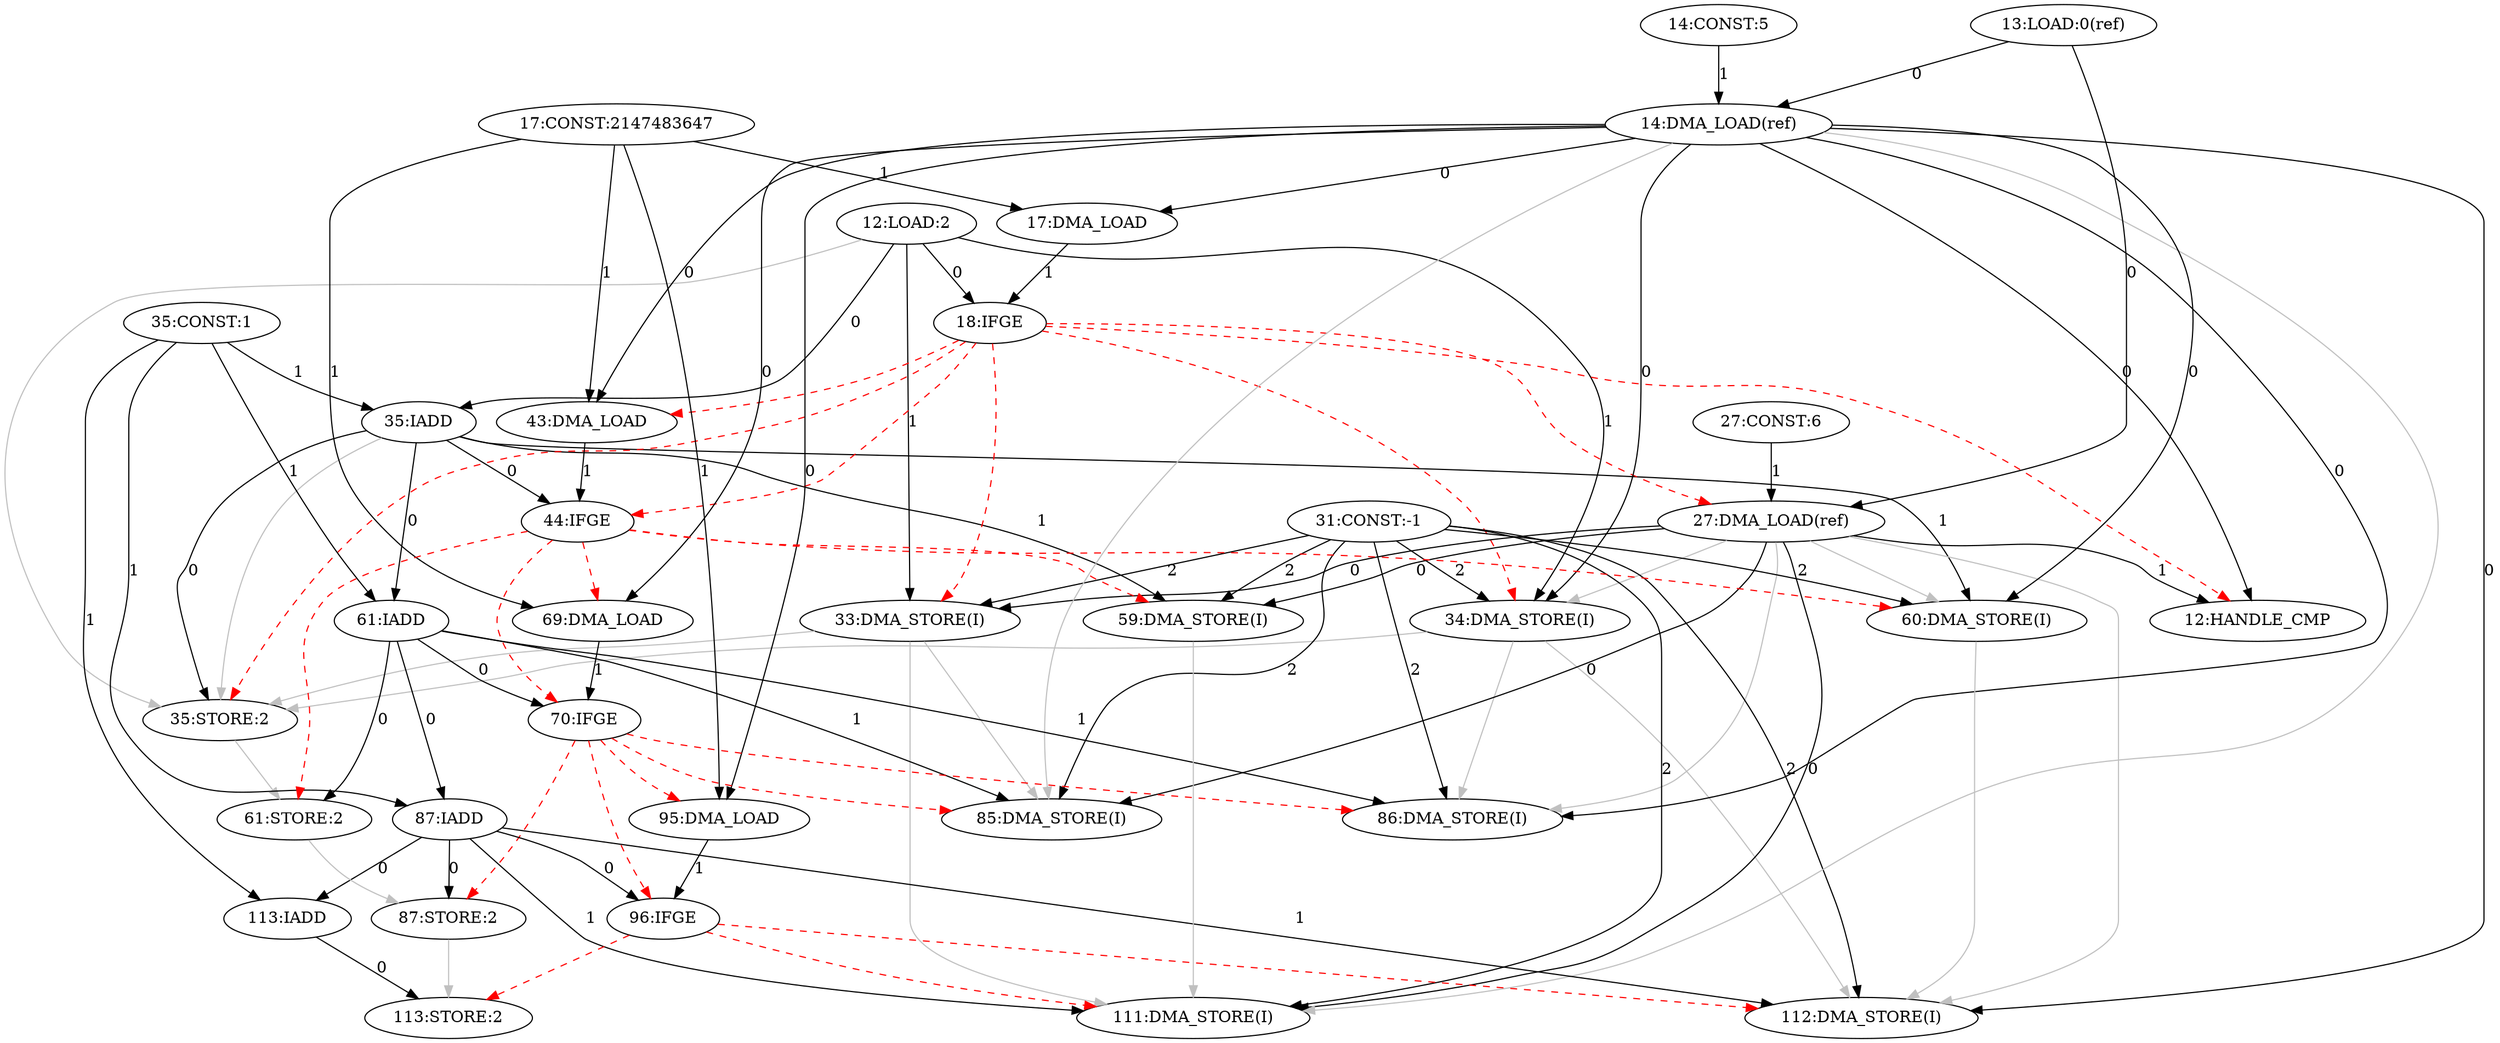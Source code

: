 digraph depgraph {
"35:IADD" -> "35:STORE:2"[label=0];
"12:LOAD:2" -> "35:STORE:2"[color=gray];
"18:IFGE" -> "35:STORE:2"[color=red,style=dashed];
"33:DMA_STORE(I)" -> "35:STORE:2"[color=gray];
"34:DMA_STORE(I)" -> "35:STORE:2"[color=gray];
"35:IADD" -> "35:STORE:2"[color=gray];
"12:LOAD:2" -> "18:IFGE"[label=0];
"17:DMA_LOAD" -> "18:IFGE"[label=1];
"27:DMA_LOAD(ref)" -> "33:DMA_STORE(I)"[label=0];
"12:LOAD:2" -> "33:DMA_STORE(I)"[label=1];
"31:CONST:-1" -> "33:DMA_STORE(I)"[label=2];
"18:IFGE" -> "33:DMA_STORE(I)"[color=red,style=dashed];
"14:DMA_LOAD(ref)" -> "34:DMA_STORE(I)"[label=0];
"12:LOAD:2" -> "34:DMA_STORE(I)"[label=1];
"31:CONST:-1" -> "34:DMA_STORE(I)"[label=2];
"18:IFGE" -> "34:DMA_STORE(I)"[color=red,style=dashed];
"27:DMA_LOAD(ref)" -> "34:DMA_STORE(I)"[color=gray];
"12:LOAD:2" -> "35:IADD"[label=0];
"35:CONST:1" -> "35:IADD"[label=1];
"13:LOAD:0(ref)" -> "14:DMA_LOAD(ref)"[label=0];
"14:CONST:5" -> "14:DMA_LOAD(ref)"[label=1];
"13:LOAD:0(ref)" -> "27:DMA_LOAD(ref)"[label=0];
"27:CONST:6" -> "27:DMA_LOAD(ref)"[label=1];
"18:IFGE" -> "27:DMA_LOAD(ref)"[color=red,style=dashed];
"27:DMA_LOAD(ref)" -> "85:DMA_STORE(I)"[label=0];
"61:IADD" -> "85:DMA_STORE(I)"[label=1];
"31:CONST:-1" -> "85:DMA_STORE(I)"[label=2];
"14:DMA_LOAD(ref)" -> "85:DMA_STORE(I)"[color=gray];
"33:DMA_STORE(I)" -> "85:DMA_STORE(I)"[color=gray];
"70:IFGE" -> "85:DMA_STORE(I)"[color=red,style=dashed];
"27:DMA_LOAD(ref)" -> "111:DMA_STORE(I)"[label=0];
"87:IADD" -> "111:DMA_STORE(I)"[label=1];
"31:CONST:-1" -> "111:DMA_STORE(I)"[label=2];
"14:DMA_LOAD(ref)" -> "111:DMA_STORE(I)"[color=gray];
"33:DMA_STORE(I)" -> "111:DMA_STORE(I)"[color=gray];
"59:DMA_STORE(I)" -> "111:DMA_STORE(I)"[color=gray];
"96:IFGE" -> "111:DMA_STORE(I)"[color=red,style=dashed];
"14:DMA_LOAD(ref)" -> "17:DMA_LOAD"[label=0];
"17:CONST:2147483647" -> "17:DMA_LOAD"[label=1];
"14:DMA_LOAD(ref)" -> "43:DMA_LOAD"[label=0];
"17:CONST:2147483647" -> "43:DMA_LOAD"[label=1];
"18:IFGE" -> "43:DMA_LOAD"[color=red,style=dashed];
"14:DMA_LOAD(ref)" -> "60:DMA_STORE(I)"[label=0];
"35:IADD" -> "60:DMA_STORE(I)"[label=1];
"31:CONST:-1" -> "60:DMA_STORE(I)"[label=2];
"27:DMA_LOAD(ref)" -> "60:DMA_STORE(I)"[color=gray];
"44:IFGE" -> "60:DMA_STORE(I)"[color=red,style=dashed];
"14:DMA_LOAD(ref)" -> "69:DMA_LOAD"[label=0];
"17:CONST:2147483647" -> "69:DMA_LOAD"[label=1];
"44:IFGE" -> "69:DMA_LOAD"[color=red,style=dashed];
"14:DMA_LOAD(ref)" -> "86:DMA_STORE(I)"[label=0];
"61:IADD" -> "86:DMA_STORE(I)"[label=1];
"31:CONST:-1" -> "86:DMA_STORE(I)"[label=2];
"27:DMA_LOAD(ref)" -> "86:DMA_STORE(I)"[color=gray];
"34:DMA_STORE(I)" -> "86:DMA_STORE(I)"[color=gray];
"70:IFGE" -> "86:DMA_STORE(I)"[color=red,style=dashed];
"14:DMA_LOAD(ref)" -> "95:DMA_LOAD"[label=0];
"17:CONST:2147483647" -> "95:DMA_LOAD"[label=1];
"70:IFGE" -> "95:DMA_LOAD"[color=red,style=dashed];
"14:DMA_LOAD(ref)" -> "112:DMA_STORE(I)"[label=0];
"87:IADD" -> "112:DMA_STORE(I)"[label=1];
"31:CONST:-1" -> "112:DMA_STORE(I)"[label=2];
"27:DMA_LOAD(ref)" -> "112:DMA_STORE(I)"[color=gray];
"34:DMA_STORE(I)" -> "112:DMA_STORE(I)"[color=gray];
"60:DMA_STORE(I)" -> "112:DMA_STORE(I)"[color=gray];
"96:IFGE" -> "112:DMA_STORE(I)"[color=red,style=dashed];
"35:IADD" -> "44:IFGE"[label=0];
"43:DMA_LOAD" -> "44:IFGE"[label=1];
"18:IFGE" -> "44:IFGE"[color=red,style=dashed];
"27:DMA_LOAD(ref)" -> "59:DMA_STORE(I)"[label=0];
"35:IADD" -> "59:DMA_STORE(I)"[label=1];
"31:CONST:-1" -> "59:DMA_STORE(I)"[label=2];
"44:IFGE" -> "59:DMA_STORE(I)"[color=red,style=dashed];
"35:IADD" -> "61:IADD"[label=0];
"35:CONST:1" -> "61:IADD"[label=1];
"61:IADD" -> "87:IADD"[label=0];
"35:CONST:1" -> "87:IADD"[label=1];
"87:IADD" -> "113:IADD"[label=0];
"35:CONST:1" -> "113:IADD"[label=1];
"61:IADD" -> "61:STORE:2"[label=0];
"35:STORE:2" -> "61:STORE:2"[color=gray];
"44:IFGE" -> "61:STORE:2"[color=red,style=dashed];
"61:IADD" -> "70:IFGE"[label=0];
"69:DMA_LOAD" -> "70:IFGE"[label=1];
"44:IFGE" -> "70:IFGE"[color=red,style=dashed];
"87:IADD" -> "87:STORE:2"[label=0];
"61:STORE:2" -> "87:STORE:2"[color=gray];
"70:IFGE" -> "87:STORE:2"[color=red,style=dashed];
"87:IADD" -> "96:IFGE"[label=0];
"95:DMA_LOAD" -> "96:IFGE"[label=1];
"70:IFGE" -> "96:IFGE"[color=red,style=dashed];
"113:IADD" -> "113:STORE:2"[label=0];
"87:STORE:2" -> "113:STORE:2"[color=gray];
"96:IFGE" -> "113:STORE:2"[color=red,style=dashed];
"14:DMA_LOAD(ref)" -> "12:HANDLE_CMP"[label=0];
"27:DMA_LOAD(ref)" -> "12:HANDLE_CMP"[label=1];
"18:IFGE" -> "12:HANDLE_CMP"[color=red,style=dashed];
}
